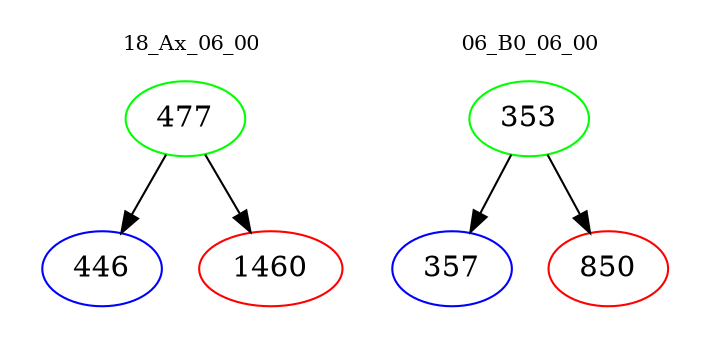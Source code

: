 digraph{
subgraph cluster_0 {
color = white
label = "18_Ax_06_00";
fontsize=10;
T0_477 [label="477", color="green"]
T0_477 -> T0_446 [color="black"]
T0_446 [label="446", color="blue"]
T0_477 -> T0_1460 [color="black"]
T0_1460 [label="1460", color="red"]
}
subgraph cluster_1 {
color = white
label = "06_B0_06_00";
fontsize=10;
T1_353 [label="353", color="green"]
T1_353 -> T1_357 [color="black"]
T1_357 [label="357", color="blue"]
T1_353 -> T1_850 [color="black"]
T1_850 [label="850", color="red"]
}
}
